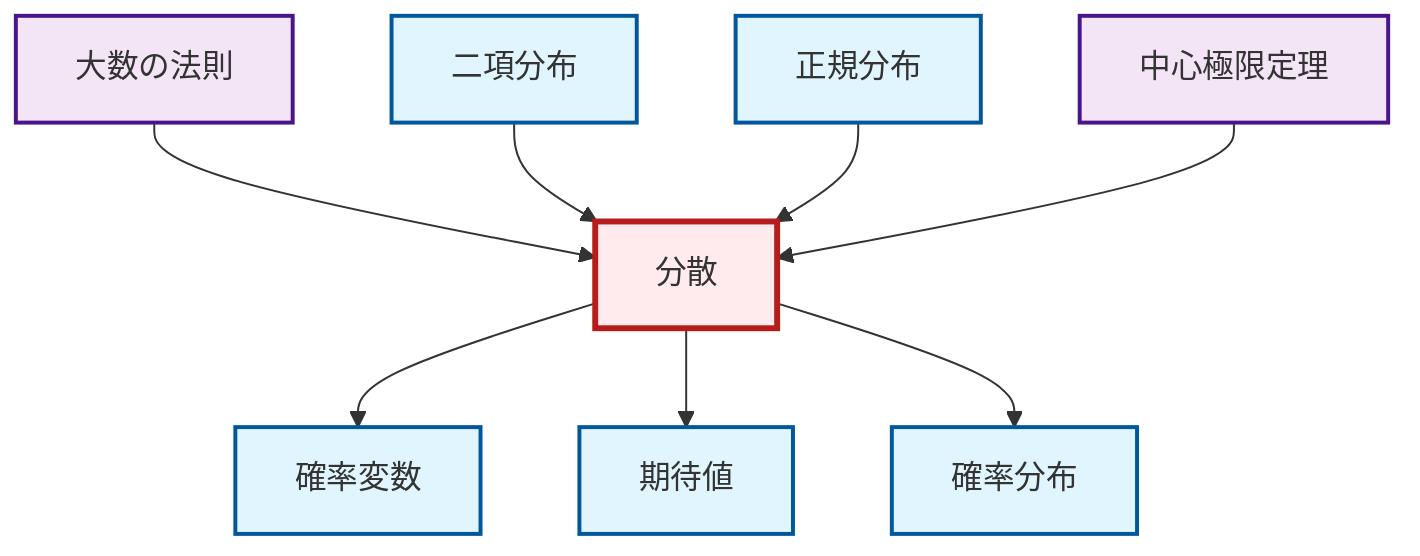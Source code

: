 graph TD
    classDef definition fill:#e1f5fe,stroke:#01579b,stroke-width:2px
    classDef theorem fill:#f3e5f5,stroke:#4a148c,stroke-width:2px
    classDef axiom fill:#fff3e0,stroke:#e65100,stroke-width:2px
    classDef example fill:#e8f5e9,stroke:#1b5e20,stroke-width:2px
    classDef current fill:#ffebee,stroke:#b71c1c,stroke-width:3px
    def-binomial-distribution["二項分布"]:::definition
    def-variance["分散"]:::definition
    def-random-variable["確率変数"]:::definition
    def-expectation["期待値"]:::definition
    def-normal-distribution["正規分布"]:::definition
    thm-central-limit["中心極限定理"]:::theorem
    thm-law-of-large-numbers["大数の法則"]:::theorem
    def-probability-distribution["確率分布"]:::definition
    thm-law-of-large-numbers --> def-variance
    def-variance --> def-random-variable
    def-binomial-distribution --> def-variance
    def-normal-distribution --> def-variance
    thm-central-limit --> def-variance
    def-variance --> def-expectation
    def-variance --> def-probability-distribution
    class def-variance current